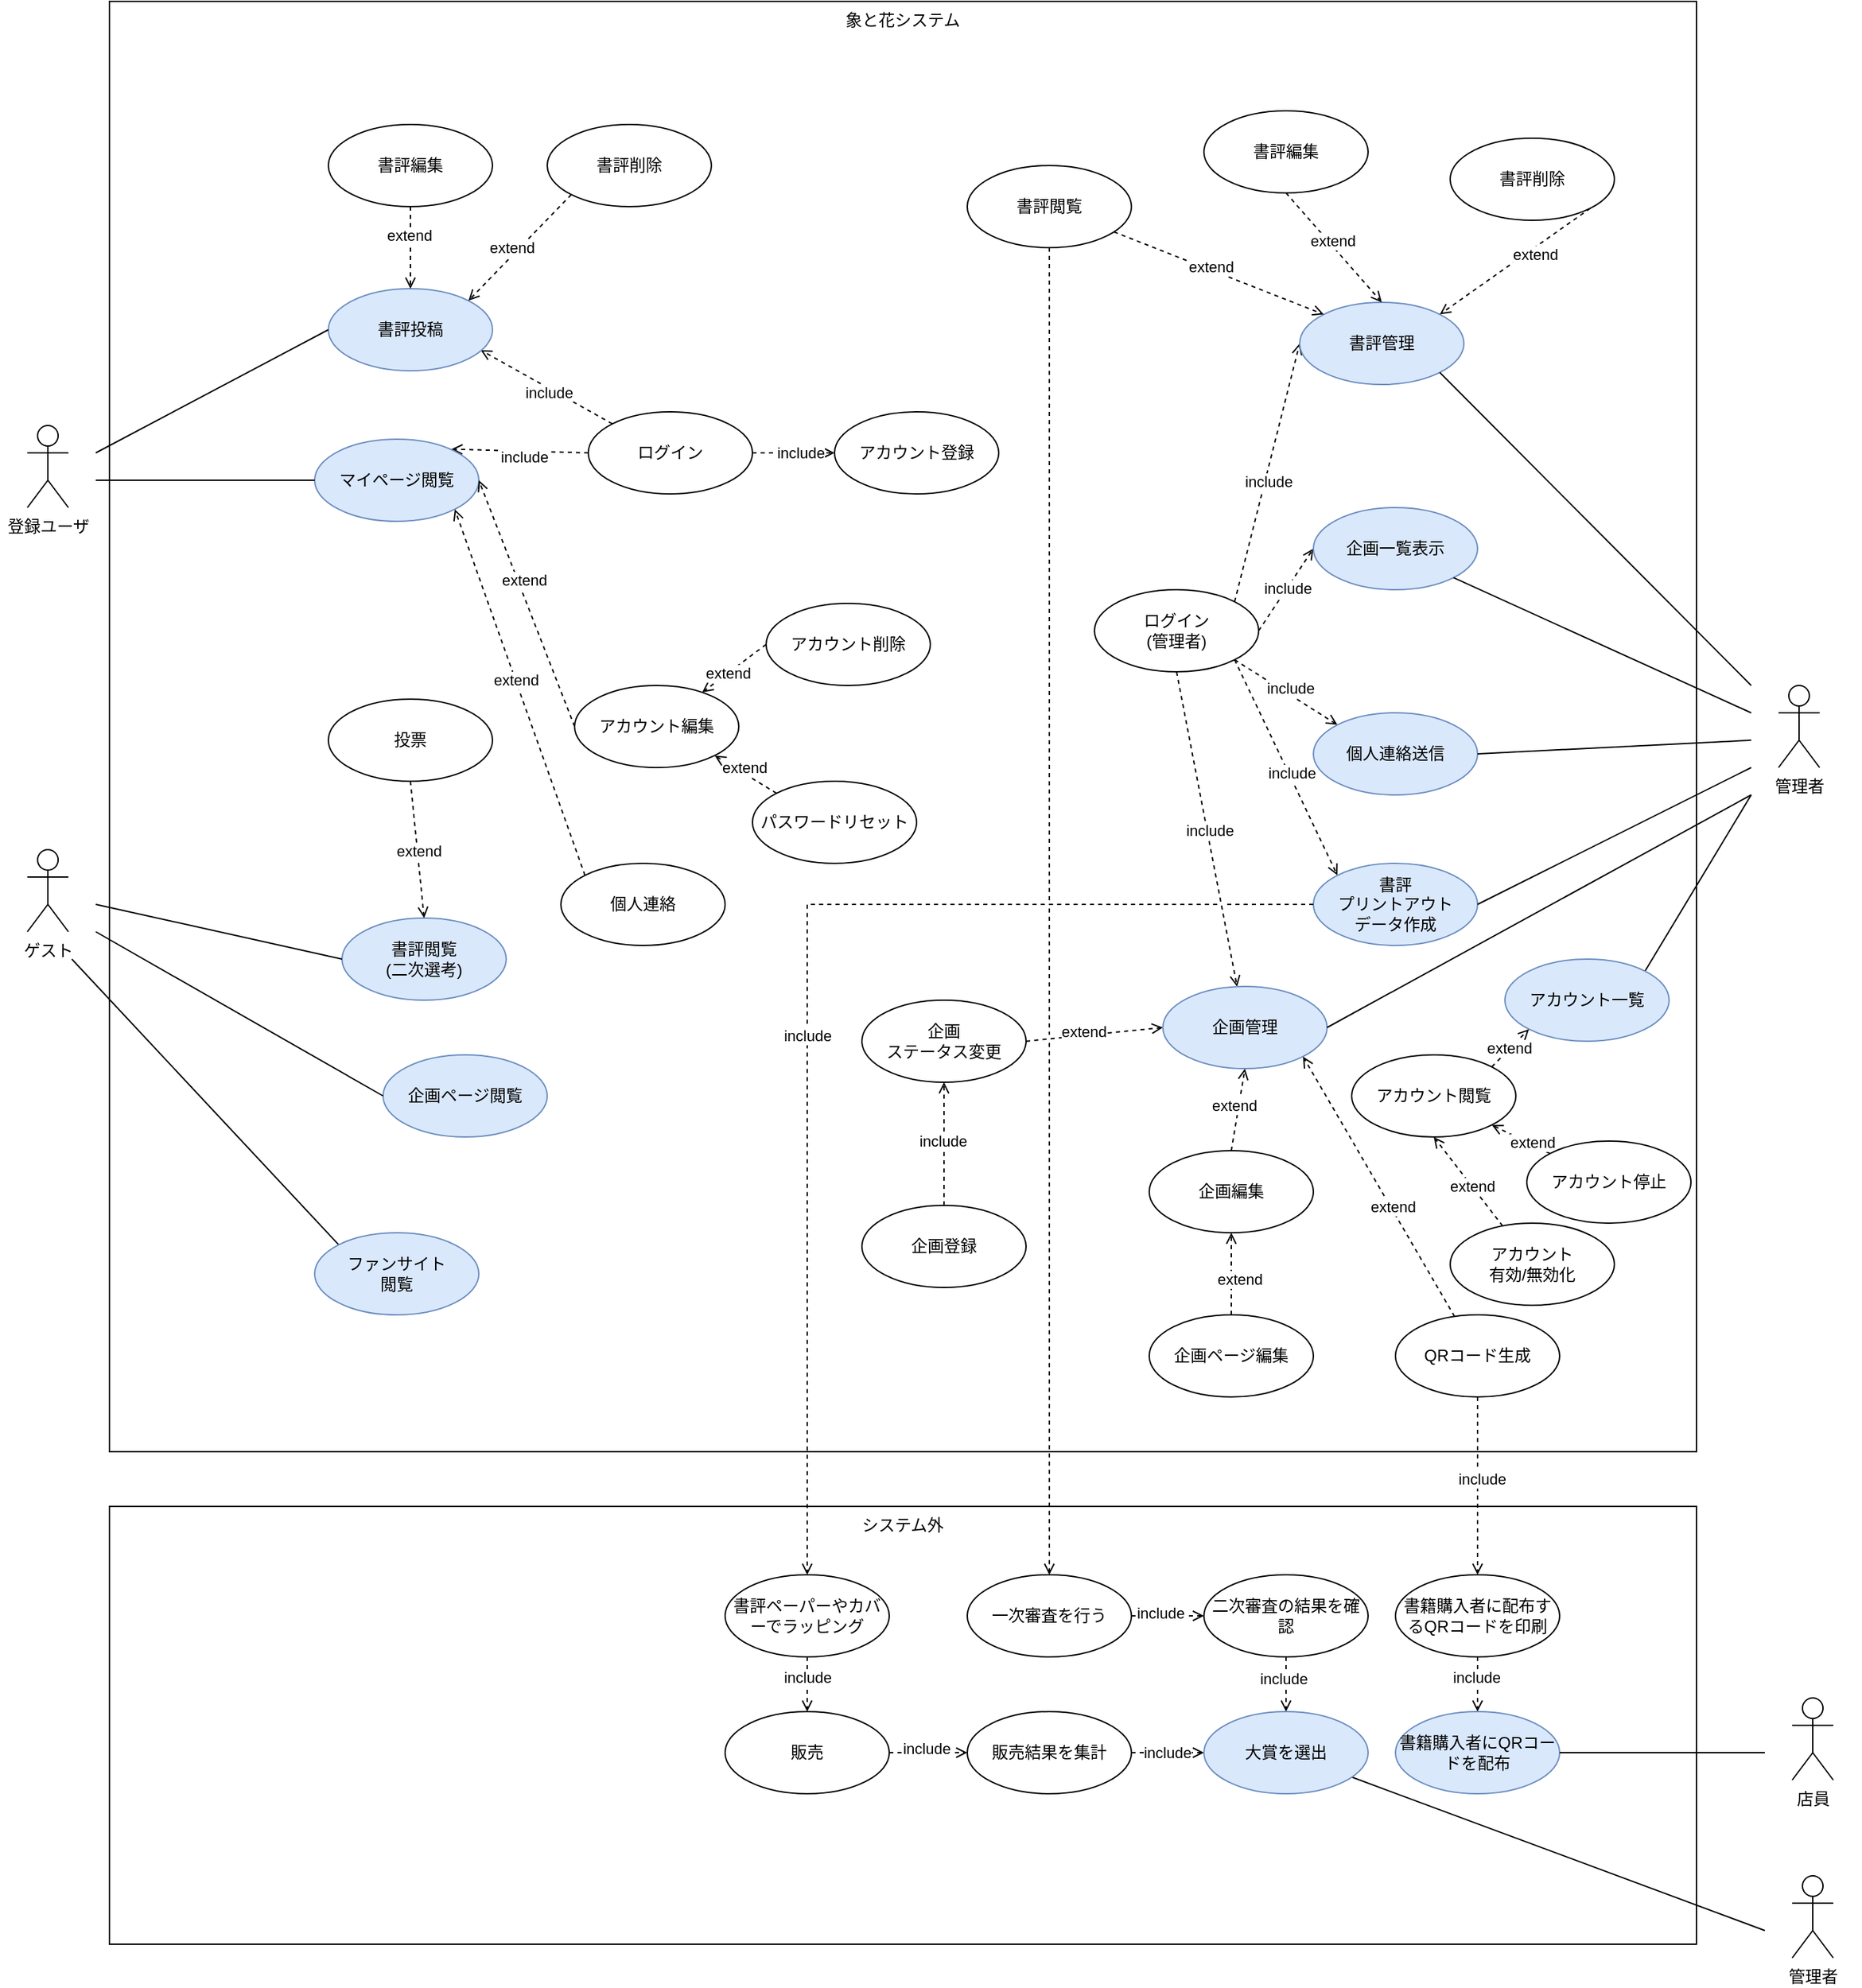 <mxfile version="28.1.2">
  <diagram name="ページ1" id="3JTxf9FUuHHZ6ivgO5A7">
    <mxGraphModel dx="3144" dy="2064" grid="1" gridSize="10" guides="1" tooltips="1" connect="1" arrows="1" fold="1" page="1" pageScale="1" pageWidth="827" pageHeight="1169" math="0" shadow="0">
      <root>
        <mxCell id="0" />
        <mxCell id="1" parent="0" />
        <mxCell id="Nayus2joWej8mcdCaSXr-1" value="" style="rounded=0;whiteSpace=wrap;html=1;fillColor=none;strokeColor=none;" vertex="1" parent="1">
          <mxGeometry x="120" y="370" width="70" height="80" as="geometry" />
        </mxCell>
        <mxCell id="Nayus2joWej8mcdCaSXr-2" value="" style="rounded=0;whiteSpace=wrap;html=1;fillColor=none;strokeColor=none;" vertex="1" parent="1">
          <mxGeometry x="120" y="680" width="70" height="80" as="geometry" />
        </mxCell>
        <mxCell id="Nayus2joWej8mcdCaSXr-3" value="象と花システム" style="rounded=0;whiteSpace=wrap;html=1;verticalAlign=top;movable=0;resizable=0;rotatable=0;deletable=0;editable=0;locked=1;connectable=0;" vertex="1" parent="1">
          <mxGeometry x="200" y="60" width="1160" height="1060" as="geometry" />
        </mxCell>
        <mxCell id="Nayus2joWej8mcdCaSXr-4" value="登録ユーザ" style="shape=umlActor;verticalLabelPosition=bottom;verticalAlign=top;html=1;" vertex="1" parent="1">
          <mxGeometry x="140" y="370" width="30" height="60" as="geometry" />
        </mxCell>
        <mxCell id="Nayus2joWej8mcdCaSXr-5" value="管理者" style="shape=umlActor;verticalLabelPosition=bottom;verticalAlign=top;html=1;" vertex="1" parent="1">
          <mxGeometry x="1420" y="560" width="30" height="60" as="geometry" />
        </mxCell>
        <mxCell id="Nayus2joWej8mcdCaSXr-6" value="書評閲覧&lt;div&gt;(二次選考)&lt;/div&gt;" style="ellipse;whiteSpace=wrap;html=1;fillColor=#dae8fc;strokeColor=#6c8ebf;" vertex="1" parent="1">
          <mxGeometry x="370" y="730" width="120" height="60" as="geometry" />
        </mxCell>
        <mxCell id="Nayus2joWej8mcdCaSXr-7" style="rounded=0;orthogonalLoop=1;jettySize=auto;html=1;exitX=0.5;exitY=1;exitDx=0;exitDy=0;entryX=0.5;entryY=0;entryDx=0;entryDy=0;dashed=1;endArrow=open;endFill=0;" edge="1" parent="1" source="Nayus2joWej8mcdCaSXr-9" target="Nayus2joWej8mcdCaSXr-6">
          <mxGeometry relative="1" as="geometry" />
        </mxCell>
        <mxCell id="Nayus2joWej8mcdCaSXr-8" value="extend" style="edgeLabel;html=1;align=center;verticalAlign=middle;resizable=0;points=[];" connectable="0" vertex="1" parent="Nayus2joWej8mcdCaSXr-7">
          <mxGeometry x="0.015" y="1" relative="1" as="geometry">
            <mxPoint as="offset" />
          </mxGeometry>
        </mxCell>
        <mxCell id="Nayus2joWej8mcdCaSXr-9" value="投票" style="ellipse;whiteSpace=wrap;html=1;" vertex="1" parent="1">
          <mxGeometry x="360" y="570" width="120" height="60" as="geometry" />
        </mxCell>
        <mxCell id="Nayus2joWej8mcdCaSXr-10" style="rounded=0;orthogonalLoop=1;jettySize=auto;html=1;exitX=1;exitY=0.5;exitDx=0;exitDy=0;entryX=0;entryY=0.5;entryDx=0;entryDy=0;dashed=1;endArrow=open;endFill=0;" edge="1" parent="1" source="Nayus2joWej8mcdCaSXr-12" target="Nayus2joWej8mcdCaSXr-13">
          <mxGeometry relative="1" as="geometry" />
        </mxCell>
        <mxCell id="Nayus2joWej8mcdCaSXr-11" value="include" style="edgeLabel;html=1;align=center;verticalAlign=middle;resizable=0;points=[];" vertex="1" connectable="0" parent="Nayus2joWej8mcdCaSXr-10">
          <mxGeometry x="0.153" relative="1" as="geometry">
            <mxPoint as="offset" />
          </mxGeometry>
        </mxCell>
        <mxCell id="Nayus2joWej8mcdCaSXr-12" value="ログイン" style="ellipse;whiteSpace=wrap;html=1;" vertex="1" parent="1">
          <mxGeometry x="550" y="360" width="120" height="60" as="geometry" />
        </mxCell>
        <mxCell id="Nayus2joWej8mcdCaSXr-13" value="アカウント登録" style="ellipse;whiteSpace=wrap;html=1;" vertex="1" parent="1">
          <mxGeometry x="730" y="360" width="120" height="60" as="geometry" />
        </mxCell>
        <mxCell id="Nayus2joWej8mcdCaSXr-14" style="rounded=0;orthogonalLoop=1;jettySize=auto;html=1;exitX=0;exitY=0;exitDx=0;exitDy=0;entryX=1;entryY=1;entryDx=0;entryDy=0;dashed=1;endArrow=open;endFill=0;" edge="1" parent="1" source="Nayus2joWej8mcdCaSXr-16" target="Nayus2joWej8mcdCaSXr-57">
          <mxGeometry relative="1" as="geometry" />
        </mxCell>
        <mxCell id="Nayus2joWej8mcdCaSXr-15" value="extend" style="edgeLabel;html=1;align=center;verticalAlign=middle;resizable=0;points=[];" vertex="1" connectable="0" parent="Nayus2joWej8mcdCaSXr-14">
          <mxGeometry x="0.176" y="-3" relative="1" as="geometry">
            <mxPoint x="1" as="offset" />
          </mxGeometry>
        </mxCell>
        <mxCell id="Nayus2joWej8mcdCaSXr-16" value="パスワードリセット" style="ellipse;whiteSpace=wrap;html=1;" vertex="1" parent="1">
          <mxGeometry x="670" y="630" width="120" height="60" as="geometry" />
        </mxCell>
        <mxCell id="Nayus2joWej8mcdCaSXr-17" style="rounded=0;orthogonalLoop=1;jettySize=auto;html=1;exitX=0;exitY=0;exitDx=0;exitDy=0;entryX=0.928;entryY=0.748;entryDx=0;entryDy=0;dashed=1;endArrow=open;endFill=0;entryPerimeter=0;" edge="1" parent="1" source="Nayus2joWej8mcdCaSXr-12" target="Nayus2joWej8mcdCaSXr-19">
          <mxGeometry relative="1" as="geometry" />
        </mxCell>
        <mxCell id="Nayus2joWej8mcdCaSXr-18" value="include" style="edgeLabel;html=1;align=center;verticalAlign=middle;resizable=0;points=[];" vertex="1" connectable="0" parent="Nayus2joWej8mcdCaSXr-17">
          <mxGeometry x="-0.043" y="3" relative="1" as="geometry">
            <mxPoint x="1" as="offset" />
          </mxGeometry>
        </mxCell>
        <mxCell id="Nayus2joWej8mcdCaSXr-19" value="書評投稿" style="ellipse;whiteSpace=wrap;html=1;fillColor=#dae8fc;strokeColor=#6c8ebf;" vertex="1" parent="1">
          <mxGeometry x="360" y="270" width="120" height="60" as="geometry" />
        </mxCell>
        <mxCell id="Nayus2joWej8mcdCaSXr-20" style="edgeStyle=orthogonalEdgeStyle;rounded=0;orthogonalLoop=1;jettySize=auto;html=1;exitX=0.5;exitY=1;exitDx=0;exitDy=0;entryX=0.5;entryY=0;entryDx=0;entryDy=0;dashed=1;endArrow=open;endFill=0;" edge="1" parent="1" source="Nayus2joWej8mcdCaSXr-22" target="Nayus2joWej8mcdCaSXr-19">
          <mxGeometry relative="1" as="geometry" />
        </mxCell>
        <mxCell id="Nayus2joWej8mcdCaSXr-21" value="extend" style="edgeLabel;html=1;align=center;verticalAlign=middle;resizable=0;points=[];" vertex="1" connectable="0" parent="Nayus2joWej8mcdCaSXr-20">
          <mxGeometry x="-0.322" y="-1" relative="1" as="geometry">
            <mxPoint as="offset" />
          </mxGeometry>
        </mxCell>
        <mxCell id="Nayus2joWej8mcdCaSXr-22" value="書評編集" style="ellipse;whiteSpace=wrap;html=1;" vertex="1" parent="1">
          <mxGeometry x="360" y="150" width="120" height="60" as="geometry" />
        </mxCell>
        <mxCell id="Nayus2joWej8mcdCaSXr-23" style="rounded=0;orthogonalLoop=1;jettySize=auto;html=1;exitX=1;exitY=0.5;exitDx=0;exitDy=0;entryX=0;entryY=0.5;entryDx=0;entryDy=0;dashed=1;endArrow=open;endFill=0;" edge="1" parent="1" source="Nayus2joWej8mcdCaSXr-33" target="Nayus2joWej8mcdCaSXr-54">
          <mxGeometry relative="1" as="geometry" />
        </mxCell>
        <mxCell id="Nayus2joWej8mcdCaSXr-24" value="include" style="edgeLabel;html=1;align=center;verticalAlign=middle;resizable=0;points=[];" connectable="0" vertex="1" parent="Nayus2joWej8mcdCaSXr-23">
          <mxGeometry x="0.035" relative="1" as="geometry">
            <mxPoint as="offset" />
          </mxGeometry>
        </mxCell>
        <mxCell id="Nayus2joWej8mcdCaSXr-25" style="rounded=0;orthogonalLoop=1;jettySize=auto;html=1;exitX=1;exitY=0;exitDx=0;exitDy=0;entryX=0;entryY=0.5;entryDx=0;entryDy=0;dashed=1;endArrow=open;endFill=0;" edge="1" parent="1" source="Nayus2joWej8mcdCaSXr-33" target="Nayus2joWej8mcdCaSXr-45">
          <mxGeometry relative="1" as="geometry" />
        </mxCell>
        <mxCell id="Nayus2joWej8mcdCaSXr-26" value="include" style="edgeLabel;html=1;align=center;verticalAlign=middle;resizable=0;points=[];" connectable="0" vertex="1" parent="Nayus2joWej8mcdCaSXr-25">
          <mxGeometry x="-0.054" y="-2" relative="1" as="geometry">
            <mxPoint y="1" as="offset" />
          </mxGeometry>
        </mxCell>
        <mxCell id="Nayus2joWej8mcdCaSXr-27" style="rounded=0;orthogonalLoop=1;jettySize=auto;html=1;exitX=1;exitY=1;exitDx=0;exitDy=0;entryX=0;entryY=0;entryDx=0;entryDy=0;dashed=1;endArrow=open;endFill=0;" edge="1" parent="1" source="Nayus2joWej8mcdCaSXr-33" target="Nayus2joWej8mcdCaSXr-46">
          <mxGeometry relative="1" as="geometry" />
        </mxCell>
        <mxCell id="Nayus2joWej8mcdCaSXr-28" value="include" style="edgeLabel;html=1;align=center;verticalAlign=middle;resizable=0;points=[];" connectable="0" vertex="1" parent="Nayus2joWej8mcdCaSXr-27">
          <mxGeometry x="0.02" y="3" relative="1" as="geometry">
            <mxPoint y="-1" as="offset" />
          </mxGeometry>
        </mxCell>
        <mxCell id="Nayus2joWej8mcdCaSXr-29" style="rounded=0;orthogonalLoop=1;jettySize=auto;html=1;exitX=0.5;exitY=1;exitDx=0;exitDy=0;dashed=1;endArrow=open;endFill=0;" edge="1" parent="1" source="Nayus2joWej8mcdCaSXr-33" target="Nayus2joWej8mcdCaSXr-67">
          <mxGeometry relative="1" as="geometry" />
        </mxCell>
        <mxCell id="Nayus2joWej8mcdCaSXr-30" value="include" style="edgeLabel;html=1;align=center;verticalAlign=middle;resizable=0;points=[];" connectable="0" vertex="1" parent="Nayus2joWej8mcdCaSXr-29">
          <mxGeometry x="0.009" y="1" relative="1" as="geometry">
            <mxPoint as="offset" />
          </mxGeometry>
        </mxCell>
        <mxCell id="Nayus2joWej8mcdCaSXr-31" style="rounded=0;orthogonalLoop=1;jettySize=auto;html=1;exitX=1;exitY=1;exitDx=0;exitDy=0;entryX=0;entryY=0;entryDx=0;entryDy=0;dashed=1;endArrow=open;endFill=0;" edge="1" parent="1" source="Nayus2joWej8mcdCaSXr-33" target="Nayus2joWej8mcdCaSXr-53">
          <mxGeometry relative="1" as="geometry" />
        </mxCell>
        <mxCell id="Nayus2joWej8mcdCaSXr-32" value="include" style="edgeLabel;html=1;align=center;verticalAlign=middle;resizable=0;points=[];" connectable="0" vertex="1" parent="Nayus2joWej8mcdCaSXr-31">
          <mxGeometry x="0.053" y="1" relative="1" as="geometry">
            <mxPoint x="1" as="offset" />
          </mxGeometry>
        </mxCell>
        <mxCell id="Nayus2joWej8mcdCaSXr-33" value="ログイン&lt;br&gt;&lt;div&gt;(管理者)&lt;/div&gt;" style="ellipse;whiteSpace=wrap;html=1;" vertex="1" parent="1">
          <mxGeometry x="920" y="490" width="120" height="60" as="geometry" />
        </mxCell>
        <mxCell id="Nayus2joWej8mcdCaSXr-34" style="rounded=0;orthogonalLoop=1;jettySize=auto;html=1;exitX=0;exitY=1;exitDx=0;exitDy=0;entryX=1;entryY=0;entryDx=0;entryDy=0;endArrow=open;endFill=0;dashed=1;" edge="1" parent="1" source="Nayus2joWej8mcdCaSXr-36" target="Nayus2joWej8mcdCaSXr-19">
          <mxGeometry relative="1" as="geometry" />
        </mxCell>
        <mxCell id="Nayus2joWej8mcdCaSXr-35" value="extend" style="edgeLabel;html=1;align=center;verticalAlign=middle;resizable=0;points=[];" vertex="1" connectable="0" parent="Nayus2joWej8mcdCaSXr-34">
          <mxGeometry x="0.065" y="-5" relative="1" as="geometry">
            <mxPoint y="1" as="offset" />
          </mxGeometry>
        </mxCell>
        <mxCell id="Nayus2joWej8mcdCaSXr-36" value="書評削除" style="ellipse;whiteSpace=wrap;html=1;" vertex="1" parent="1">
          <mxGeometry x="520" y="150" width="120" height="60" as="geometry" />
        </mxCell>
        <mxCell id="Nayus2joWej8mcdCaSXr-37" style="rounded=0;orthogonalLoop=1;jettySize=auto;html=1;exitX=1;exitY=0.5;exitDx=0;exitDy=0;entryX=0;entryY=0.5;entryDx=0;entryDy=0;dashed=1;endArrow=open;endFill=0;" edge="1" parent="1" source="Nayus2joWej8mcdCaSXr-39" target="Nayus2joWej8mcdCaSXr-67">
          <mxGeometry relative="1" as="geometry" />
        </mxCell>
        <mxCell id="Nayus2joWej8mcdCaSXr-38" value="extend" style="edgeLabel;html=1;align=center;verticalAlign=middle;resizable=0;points=[];" connectable="0" vertex="1" parent="Nayus2joWej8mcdCaSXr-37">
          <mxGeometry x="-0.179" y="3" relative="1" as="geometry">
            <mxPoint x="1" as="offset" />
          </mxGeometry>
        </mxCell>
        <mxCell id="Nayus2joWej8mcdCaSXr-39" value="企画&lt;div&gt;ステータス変更&lt;/div&gt;" style="ellipse;whiteSpace=wrap;html=1;" vertex="1" parent="1">
          <mxGeometry x="750" y="790" width="120" height="60" as="geometry" />
        </mxCell>
        <mxCell id="Nayus2joWej8mcdCaSXr-40" value="ゲスト" style="shape=umlActor;verticalLabelPosition=bottom;verticalAlign=top;html=1;" vertex="1" parent="1">
          <mxGeometry x="140" y="680" width="30" height="60" as="geometry" />
        </mxCell>
        <mxCell id="Nayus2joWej8mcdCaSXr-41" style="rounded=0;orthogonalLoop=1;jettySize=auto;html=1;dashed=1;endArrow=open;endFill=0;exitX=0;exitY=0.5;exitDx=0;exitDy=0;entryX=0.833;entryY=0.121;entryDx=0;entryDy=0;entryPerimeter=0;" edge="1" parent="1" source="Nayus2joWej8mcdCaSXr-12" target="Nayus2joWej8mcdCaSXr-43">
          <mxGeometry relative="1" as="geometry">
            <mxPoint x="450" y="390" as="targetPoint" />
            <Array as="points" />
          </mxGeometry>
        </mxCell>
        <mxCell id="Nayus2joWej8mcdCaSXr-42" value="include" style="edgeLabel;html=1;align=center;verticalAlign=middle;resizable=0;points=[];" vertex="1" connectable="0" parent="Nayus2joWej8mcdCaSXr-41">
          <mxGeometry x="-0.06" y="4" relative="1" as="geometry">
            <mxPoint as="offset" />
          </mxGeometry>
        </mxCell>
        <mxCell id="Nayus2joWej8mcdCaSXr-43" value="マイページ閲覧" style="ellipse;whiteSpace=wrap;html=1;fillColor=#dae8fc;strokeColor=#6c8ebf;" vertex="1" parent="1">
          <mxGeometry x="350" y="380" width="120" height="60" as="geometry" />
        </mxCell>
        <mxCell id="Nayus2joWej8mcdCaSXr-44" value="企画ページ閲覧" style="ellipse;whiteSpace=wrap;html=1;fillColor=#dae8fc;strokeColor=#6c8ebf;" vertex="1" parent="1">
          <mxGeometry x="400" y="830" width="120" height="60" as="geometry" />
        </mxCell>
        <mxCell id="Nayus2joWej8mcdCaSXr-45" value="書評管理" style="ellipse;whiteSpace=wrap;html=1;fillColor=#dae8fc;strokeColor=#6c8ebf;" vertex="1" parent="1">
          <mxGeometry x="1070" y="280" width="120" height="60" as="geometry" />
        </mxCell>
        <mxCell id="Nayus2joWej8mcdCaSXr-46" value="個人連絡送信" style="ellipse;whiteSpace=wrap;html=1;fillColor=#dae8fc;strokeColor=#6c8ebf;" vertex="1" parent="1">
          <mxGeometry x="1080" y="580" width="120" height="60" as="geometry" />
        </mxCell>
        <mxCell id="Nayus2joWej8mcdCaSXr-47" style="rounded=0;orthogonalLoop=1;jettySize=auto;html=1;exitX=0;exitY=0;exitDx=0;exitDy=0;entryX=1;entryY=1;entryDx=0;entryDy=0;dashed=1;endArrow=open;endFill=0;" edge="1" parent="1" source="Nayus2joWej8mcdCaSXr-49" target="Nayus2joWej8mcdCaSXr-43">
          <mxGeometry relative="1" as="geometry" />
        </mxCell>
        <mxCell id="Nayus2joWej8mcdCaSXr-48" value="extend" style="edgeLabel;html=1;align=center;verticalAlign=middle;resizable=0;points=[];" connectable="0" vertex="1" parent="Nayus2joWej8mcdCaSXr-47">
          <mxGeometry x="0.065" y="-1" relative="1" as="geometry">
            <mxPoint x="-1" as="offset" />
          </mxGeometry>
        </mxCell>
        <mxCell id="Nayus2joWej8mcdCaSXr-49" value="個人連絡" style="ellipse;whiteSpace=wrap;html=1;" vertex="1" parent="1">
          <mxGeometry x="530" y="690" width="120" height="60" as="geometry" />
        </mxCell>
        <mxCell id="Nayus2joWej8mcdCaSXr-50" style="rounded=0;orthogonalLoop=1;jettySize=auto;html=1;exitX=0.5;exitY=0;exitDx=0;exitDy=0;entryX=0.5;entryY=1;entryDx=0;entryDy=0;dashed=1;endArrow=open;endFill=0;" edge="1" parent="1" source="Nayus2joWej8mcdCaSXr-52" target="Nayus2joWej8mcdCaSXr-67">
          <mxGeometry relative="1" as="geometry" />
        </mxCell>
        <mxCell id="Nayus2joWej8mcdCaSXr-51" value="extend" style="edgeLabel;html=1;align=center;verticalAlign=middle;resizable=0;points=[];" connectable="0" vertex="1" parent="Nayus2joWej8mcdCaSXr-50">
          <mxGeometry x="0.114" y="4" relative="1" as="geometry">
            <mxPoint y="1" as="offset" />
          </mxGeometry>
        </mxCell>
        <mxCell id="Nayus2joWej8mcdCaSXr-52" value="企画編集" style="ellipse;whiteSpace=wrap;html=1;" vertex="1" parent="1">
          <mxGeometry x="960" y="900" width="120" height="60" as="geometry" />
        </mxCell>
        <mxCell id="Nayus2joWej8mcdCaSXr-53" value="書評&lt;div&gt;プリントアウト&lt;/div&gt;&lt;div&gt;データ作成&lt;/div&gt;" style="ellipse;whiteSpace=wrap;html=1;fillColor=#dae8fc;strokeColor=#6c8ebf;" vertex="1" parent="1">
          <mxGeometry x="1080" y="690" width="120" height="60" as="geometry" />
        </mxCell>
        <mxCell id="Nayus2joWej8mcdCaSXr-54" value="企画一覧表示" style="ellipse;whiteSpace=wrap;html=1;fillColor=#dae8fc;strokeColor=#6c8ebf;" vertex="1" parent="1">
          <mxGeometry x="1080" y="430" width="120" height="60" as="geometry" />
        </mxCell>
        <mxCell id="Nayus2joWej8mcdCaSXr-55" style="rounded=0;orthogonalLoop=1;jettySize=auto;html=1;exitX=0;exitY=0.5;exitDx=0;exitDy=0;entryX=1;entryY=0.5;entryDx=0;entryDy=0;strokeColor=default;dashed=1;endArrow=open;endFill=0;" edge="1" parent="1" source="Nayus2joWej8mcdCaSXr-57" target="Nayus2joWej8mcdCaSXr-43">
          <mxGeometry relative="1" as="geometry" />
        </mxCell>
        <mxCell id="Nayus2joWej8mcdCaSXr-56" value="extend" style="edgeLabel;html=1;align=center;verticalAlign=middle;resizable=0;points=[];" vertex="1" connectable="0" parent="Nayus2joWej8mcdCaSXr-55">
          <mxGeometry x="0.176" y="-5" relative="1" as="geometry">
            <mxPoint x="-1" as="offset" />
          </mxGeometry>
        </mxCell>
        <mxCell id="Nayus2joWej8mcdCaSXr-57" value="アカウント編集" style="ellipse;whiteSpace=wrap;html=1;" vertex="1" parent="1">
          <mxGeometry x="540" y="560" width="120" height="60" as="geometry" />
        </mxCell>
        <mxCell id="Nayus2joWej8mcdCaSXr-58" style="rounded=0;orthogonalLoop=1;jettySize=auto;html=1;exitX=0;exitY=0.5;exitDx=0;exitDy=0;dashed=1;endArrow=open;endFill=0;" edge="1" parent="1" source="Nayus2joWej8mcdCaSXr-60" target="Nayus2joWej8mcdCaSXr-57">
          <mxGeometry relative="1" as="geometry" />
        </mxCell>
        <mxCell id="Nayus2joWej8mcdCaSXr-59" value="extend" style="edgeLabel;html=1;align=center;verticalAlign=middle;resizable=0;points=[];" vertex="1" connectable="0" parent="Nayus2joWej8mcdCaSXr-58">
          <mxGeometry x="0.235" y="-1" relative="1" as="geometry">
            <mxPoint x="1" as="offset" />
          </mxGeometry>
        </mxCell>
        <mxCell id="Nayus2joWej8mcdCaSXr-60" value="アカウント削除" style="ellipse;whiteSpace=wrap;html=1;" vertex="1" parent="1">
          <mxGeometry x="680" y="500" width="120" height="60" as="geometry" />
        </mxCell>
        <mxCell id="Nayus2joWej8mcdCaSXr-61" style="rounded=0;orthogonalLoop=1;jettySize=auto;html=1;exitX=1;exitY=1;exitDx=0;exitDy=0;entryX=1;entryY=0;entryDx=0;entryDy=0;dashed=1;endArrow=open;endFill=0;" edge="1" parent="1" source="Nayus2joWej8mcdCaSXr-63" target="Nayus2joWej8mcdCaSXr-45">
          <mxGeometry relative="1" as="geometry" />
        </mxCell>
        <mxCell id="Nayus2joWej8mcdCaSXr-62" value="extend" style="edgeLabel;html=1;align=center;verticalAlign=middle;resizable=0;points=[];" connectable="0" vertex="1" parent="Nayus2joWej8mcdCaSXr-61">
          <mxGeometry x="-0.213" y="4" relative="1" as="geometry">
            <mxPoint as="offset" />
          </mxGeometry>
        </mxCell>
        <mxCell id="Nayus2joWej8mcdCaSXr-63" value="書評削除" style="ellipse;whiteSpace=wrap;html=1;" vertex="1" parent="1">
          <mxGeometry x="1180" y="160" width="120" height="60" as="geometry" />
        </mxCell>
        <mxCell id="Nayus2joWej8mcdCaSXr-64" style="rounded=0;orthogonalLoop=1;jettySize=auto;html=1;exitX=0.5;exitY=1;exitDx=0;exitDy=0;entryX=0.5;entryY=0;entryDx=0;entryDy=0;dashed=1;endArrow=open;endFill=0;" edge="1" parent="1" source="Nayus2joWej8mcdCaSXr-66" target="Nayus2joWej8mcdCaSXr-45">
          <mxGeometry relative="1" as="geometry" />
        </mxCell>
        <mxCell id="Nayus2joWej8mcdCaSXr-65" value="extend" style="edgeLabel;html=1;align=center;verticalAlign=middle;resizable=0;points=[];" connectable="0" vertex="1" parent="Nayus2joWej8mcdCaSXr-64">
          <mxGeometry x="-0.091" y="2" relative="1" as="geometry">
            <mxPoint as="offset" />
          </mxGeometry>
        </mxCell>
        <mxCell id="Nayus2joWej8mcdCaSXr-66" value="書評編集" style="ellipse;whiteSpace=wrap;html=1;" vertex="1" parent="1">
          <mxGeometry x="1000" y="140" width="120" height="60" as="geometry" />
        </mxCell>
        <mxCell id="Nayus2joWej8mcdCaSXr-67" value="企画管理" style="ellipse;whiteSpace=wrap;html=1;fillColor=#dae8fc;strokeColor=#6c8ebf;" vertex="1" parent="1">
          <mxGeometry x="970" y="780" width="120" height="60" as="geometry" />
        </mxCell>
        <mxCell id="Nayus2joWej8mcdCaSXr-68" style="rounded=0;orthogonalLoop=1;jettySize=auto;html=1;entryX=0.75;entryY=1;entryDx=0;entryDy=0;endArrow=none;endFill=0;exitX=0;exitY=0;exitDx=0;exitDy=0;" edge="1" parent="1" source="Nayus2joWej8mcdCaSXr-69" target="Nayus2joWej8mcdCaSXr-2">
          <mxGeometry relative="1" as="geometry" />
        </mxCell>
        <mxCell id="Nayus2joWej8mcdCaSXr-69" value="ファンサイト&lt;div&gt;閲覧&lt;/div&gt;" style="ellipse;whiteSpace=wrap;html=1;fillColor=#dae8fc;strokeColor=#6c8ebf;" vertex="1" parent="1">
          <mxGeometry x="350" y="960" width="120" height="60" as="geometry" />
        </mxCell>
        <mxCell id="Nayus2joWej8mcdCaSXr-70" style="rounded=0;orthogonalLoop=1;jettySize=auto;html=1;exitX=1;exitY=0.25;exitDx=0;exitDy=0;entryX=0;entryY=0.5;entryDx=0;entryDy=0;endArrow=none;endFill=0;" edge="1" parent="1" source="Nayus2joWej8mcdCaSXr-1" target="Nayus2joWej8mcdCaSXr-19">
          <mxGeometry relative="1" as="geometry" />
        </mxCell>
        <mxCell id="Nayus2joWej8mcdCaSXr-71" style="rounded=0;orthogonalLoop=1;jettySize=auto;html=1;exitX=1;exitY=0.5;exitDx=0;exitDy=0;entryX=0;entryY=0.5;entryDx=0;entryDy=0;endArrow=none;endFill=0;" edge="1" parent="1" source="Nayus2joWej8mcdCaSXr-1" target="Nayus2joWej8mcdCaSXr-43">
          <mxGeometry relative="1" as="geometry" />
        </mxCell>
        <mxCell id="Nayus2joWej8mcdCaSXr-72" style="rounded=0;orthogonalLoop=1;jettySize=auto;html=1;exitX=1;exitY=0.5;exitDx=0;exitDy=0;entryX=0;entryY=0.5;entryDx=0;entryDy=0;endArrow=none;endFill=0;" edge="1" parent="1" source="Nayus2joWej8mcdCaSXr-2" target="Nayus2joWej8mcdCaSXr-6">
          <mxGeometry relative="1" as="geometry" />
        </mxCell>
        <mxCell id="Nayus2joWej8mcdCaSXr-73" style="rounded=0;orthogonalLoop=1;jettySize=auto;html=1;exitX=1;exitY=0.75;exitDx=0;exitDy=0;entryX=0;entryY=0.5;entryDx=0;entryDy=0;endArrow=none;endFill=0;" edge="1" parent="1" source="Nayus2joWej8mcdCaSXr-2" target="Nayus2joWej8mcdCaSXr-44">
          <mxGeometry relative="1" as="geometry" />
        </mxCell>
        <mxCell id="Nayus2joWej8mcdCaSXr-74" style="rounded=0;orthogonalLoop=1;jettySize=auto;html=1;exitX=0;exitY=0;exitDx=0;exitDy=0;entryX=1;entryY=1;entryDx=0;entryDy=0;endArrow=none;endFill=0;" edge="1" parent="1" source="Nayus2joWej8mcdCaSXr-80" target="Nayus2joWej8mcdCaSXr-45">
          <mxGeometry relative="1" as="geometry" />
        </mxCell>
        <mxCell id="Nayus2joWej8mcdCaSXr-75" style="rounded=0;orthogonalLoop=1;jettySize=auto;html=1;exitX=0;exitY=0.25;exitDx=0;exitDy=0;entryX=1;entryY=1;entryDx=0;entryDy=0;endArrow=none;endFill=0;" edge="1" parent="1" source="Nayus2joWej8mcdCaSXr-80" target="Nayus2joWej8mcdCaSXr-54">
          <mxGeometry relative="1" as="geometry" />
        </mxCell>
        <mxCell id="Nayus2joWej8mcdCaSXr-76" style="rounded=0;orthogonalLoop=1;jettySize=auto;html=1;exitX=0;exitY=0.5;exitDx=0;exitDy=0;entryX=1;entryY=0.5;entryDx=0;entryDy=0;endArrow=none;endFill=0;" edge="1" parent="1" source="Nayus2joWej8mcdCaSXr-80" target="Nayus2joWej8mcdCaSXr-46">
          <mxGeometry relative="1" as="geometry" />
        </mxCell>
        <mxCell id="Nayus2joWej8mcdCaSXr-77" style="rounded=0;orthogonalLoop=1;jettySize=auto;html=1;exitX=0;exitY=0.75;exitDx=0;exitDy=0;entryX=1;entryY=0.5;entryDx=0;entryDy=0;endArrow=none;endFill=0;" edge="1" parent="1" source="Nayus2joWej8mcdCaSXr-80" target="Nayus2joWej8mcdCaSXr-53">
          <mxGeometry relative="1" as="geometry" />
        </mxCell>
        <mxCell id="Nayus2joWej8mcdCaSXr-78" style="rounded=0;orthogonalLoop=1;jettySize=auto;html=1;exitX=0;exitY=1;exitDx=0;exitDy=0;entryX=1;entryY=0.5;entryDx=0;entryDy=0;endArrow=none;endFill=0;" edge="1" parent="1" source="Nayus2joWej8mcdCaSXr-80" target="Nayus2joWej8mcdCaSXr-67">
          <mxGeometry relative="1" as="geometry" />
        </mxCell>
        <mxCell id="Nayus2joWej8mcdCaSXr-79" style="rounded=0;orthogonalLoop=1;jettySize=auto;html=1;exitX=0;exitY=1;exitDx=0;exitDy=0;entryX=1;entryY=0;entryDx=0;entryDy=0;endArrow=none;endFill=0;" edge="1" parent="1" source="Nayus2joWej8mcdCaSXr-80" target="Nayus2joWej8mcdCaSXr-118">
          <mxGeometry relative="1" as="geometry" />
        </mxCell>
        <mxCell id="Nayus2joWej8mcdCaSXr-80" value="" style="rounded=0;whiteSpace=wrap;html=1;fillColor=none;strokeColor=none;" vertex="1" parent="1">
          <mxGeometry x="1400" y="560" width="70" height="80" as="geometry" />
        </mxCell>
        <mxCell id="Nayus2joWej8mcdCaSXr-81" value="システム外" style="rounded=0;whiteSpace=wrap;html=1;verticalAlign=top;movable=0;resizable=0;rotatable=0;deletable=0;editable=0;locked=1;connectable=0;" vertex="1" parent="1">
          <mxGeometry x="200" y="1160" width="1160" height="320" as="geometry" />
        </mxCell>
        <mxCell id="Nayus2joWej8mcdCaSXr-82" style="rounded=0;orthogonalLoop=1;jettySize=auto;html=1;entryX=1;entryY=1;entryDx=0;entryDy=0;dashed=1;endArrow=open;endFill=0;" edge="1" parent="1" source="Nayus2joWej8mcdCaSXr-86" target="Nayus2joWej8mcdCaSXr-67">
          <mxGeometry relative="1" as="geometry" />
        </mxCell>
        <mxCell id="Nayus2joWej8mcdCaSXr-83" value="extend" style="edgeLabel;html=1;align=center;verticalAlign=middle;resizable=0;points=[];" connectable="0" vertex="1" parent="Nayus2joWej8mcdCaSXr-82">
          <mxGeometry x="-0.163" y="-1" relative="1" as="geometry">
            <mxPoint as="offset" />
          </mxGeometry>
        </mxCell>
        <mxCell id="Nayus2joWej8mcdCaSXr-84" style="rounded=0;orthogonalLoop=1;jettySize=auto;html=1;dashed=1;endArrow=open;endFill=0;" edge="1" parent="1" source="Nayus2joWej8mcdCaSXr-86" target="Nayus2joWej8mcdCaSXr-92">
          <mxGeometry relative="1" as="geometry" />
        </mxCell>
        <mxCell id="Nayus2joWej8mcdCaSXr-85" value="include" style="edgeLabel;html=1;align=center;verticalAlign=middle;resizable=0;points=[];" connectable="0" vertex="1" parent="Nayus2joWej8mcdCaSXr-84">
          <mxGeometry x="-0.075" y="3" relative="1" as="geometry">
            <mxPoint as="offset" />
          </mxGeometry>
        </mxCell>
        <mxCell id="Nayus2joWej8mcdCaSXr-86" value="QRコード生成" style="ellipse;whiteSpace=wrap;html=1;" vertex="1" parent="1">
          <mxGeometry x="1140" y="1020" width="120" height="60" as="geometry" />
        </mxCell>
        <mxCell id="Nayus2joWej8mcdCaSXr-87" style="rounded=0;orthogonalLoop=1;jettySize=auto;html=1;endArrow=open;endFill=0;dashed=1;" edge="1" parent="1" source="Nayus2joWej8mcdCaSXr-89" target="Nayus2joWej8mcdCaSXr-52">
          <mxGeometry relative="1" as="geometry" />
        </mxCell>
        <mxCell id="Nayus2joWej8mcdCaSXr-88" value="extend" style="edgeLabel;html=1;align=center;verticalAlign=middle;resizable=0;points=[];" connectable="0" vertex="1" parent="Nayus2joWej8mcdCaSXr-87">
          <mxGeometry x="0.305" y="-1" relative="1" as="geometry">
            <mxPoint x="5" y="13" as="offset" />
          </mxGeometry>
        </mxCell>
        <mxCell id="Nayus2joWej8mcdCaSXr-89" value="企画ページ編集" style="ellipse;whiteSpace=wrap;html=1;" vertex="1" parent="1">
          <mxGeometry x="960" y="1020" width="120" height="60" as="geometry" />
        </mxCell>
        <mxCell id="Nayus2joWej8mcdCaSXr-90" style="edgeStyle=orthogonalEdgeStyle;rounded=0;orthogonalLoop=1;jettySize=auto;html=1;entryX=0.5;entryY=0;entryDx=0;entryDy=0;dashed=1;endArrow=open;endFill=0;" edge="1" parent="1" source="Nayus2joWej8mcdCaSXr-92" target="Nayus2joWej8mcdCaSXr-93">
          <mxGeometry relative="1" as="geometry" />
        </mxCell>
        <mxCell id="Nayus2joWej8mcdCaSXr-91" value="include" style="edgeLabel;html=1;align=center;verticalAlign=middle;resizable=0;points=[];" connectable="0" vertex="1" parent="Nayus2joWej8mcdCaSXr-90">
          <mxGeometry x="-0.251" y="-1" relative="1" as="geometry">
            <mxPoint as="offset" />
          </mxGeometry>
        </mxCell>
        <mxCell id="Nayus2joWej8mcdCaSXr-92" value="書籍購入者に配布するQRコード&lt;span style=&quot;background-color: transparent; color: light-dark(rgb(0, 0, 0), rgb(255, 255, 255));&quot;&gt;を印刷&lt;/span&gt;" style="ellipse;whiteSpace=wrap;html=1;" vertex="1" parent="1">
          <mxGeometry x="1140" y="1210" width="120" height="60" as="geometry" />
        </mxCell>
        <mxCell id="Nayus2joWej8mcdCaSXr-93" value="書籍購入者にQRコードを配布" style="ellipse;whiteSpace=wrap;html=1;fillColor=#dae8fc;strokeColor=#6c8ebf;" vertex="1" parent="1">
          <mxGeometry x="1140" y="1310" width="120" height="60" as="geometry" />
        </mxCell>
        <mxCell id="Nayus2joWej8mcdCaSXr-94" style="edgeStyle=orthogonalEdgeStyle;rounded=0;orthogonalLoop=1;jettySize=auto;html=1;dashed=1;endArrow=open;endFill=0;" edge="1" parent="1" source="Nayus2joWej8mcdCaSXr-96" target="Nayus2joWej8mcdCaSXr-99">
          <mxGeometry relative="1" as="geometry" />
        </mxCell>
        <mxCell id="Nayus2joWej8mcdCaSXr-95" value="include" style="edgeLabel;html=1;align=center;verticalAlign=middle;resizable=0;points=[];" connectable="0" vertex="1" parent="Nayus2joWej8mcdCaSXr-94">
          <mxGeometry x="-0.208" y="2" relative="1" as="geometry">
            <mxPoint as="offset" />
          </mxGeometry>
        </mxCell>
        <mxCell id="Nayus2joWej8mcdCaSXr-96" value="一次審査を行う" style="ellipse;whiteSpace=wrap;html=1;" vertex="1" parent="1">
          <mxGeometry x="827" y="1210" width="120" height="60" as="geometry" />
        </mxCell>
        <mxCell id="Nayus2joWej8mcdCaSXr-97" style="edgeStyle=orthogonalEdgeStyle;rounded=0;orthogonalLoop=1;jettySize=auto;html=1;dashed=1;endArrow=open;endFill=0;" edge="1" parent="1" source="Nayus2joWej8mcdCaSXr-99" target="Nayus2joWej8mcdCaSXr-110">
          <mxGeometry relative="1" as="geometry" />
        </mxCell>
        <mxCell id="Nayus2joWej8mcdCaSXr-98" value="include" style="edgeLabel;html=1;align=center;verticalAlign=middle;resizable=0;points=[];" connectable="0" vertex="1" parent="Nayus2joWej8mcdCaSXr-97">
          <mxGeometry x="-0.228" y="-2" relative="1" as="geometry">
            <mxPoint as="offset" />
          </mxGeometry>
        </mxCell>
        <mxCell id="Nayus2joWej8mcdCaSXr-99" value="二次審査の結果を確認" style="ellipse;whiteSpace=wrap;html=1;" vertex="1" parent="1">
          <mxGeometry x="1000" y="1210" width="120" height="60" as="geometry" />
        </mxCell>
        <mxCell id="Nayus2joWej8mcdCaSXr-100" style="rounded=0;orthogonalLoop=1;jettySize=auto;html=1;endArrow=open;endFill=0;dashed=1;" edge="1" parent="1" source="Nayus2joWej8mcdCaSXr-102" target="Nayus2joWej8mcdCaSXr-105">
          <mxGeometry relative="1" as="geometry" />
        </mxCell>
        <mxCell id="Nayus2joWej8mcdCaSXr-101" value="include" style="edgeLabel;html=1;align=center;verticalAlign=middle;resizable=0;points=[];" connectable="0" vertex="1" parent="Nayus2joWej8mcdCaSXr-100">
          <mxGeometry x="-0.249" relative="1" as="geometry">
            <mxPoint as="offset" />
          </mxGeometry>
        </mxCell>
        <mxCell id="Nayus2joWej8mcdCaSXr-102" value="書評ペーパーやカバーでラッピング" style="ellipse;whiteSpace=wrap;html=1;" vertex="1" parent="1">
          <mxGeometry x="650" y="1210" width="120" height="60" as="geometry" />
        </mxCell>
        <mxCell id="Nayus2joWej8mcdCaSXr-103" style="rounded=0;orthogonalLoop=1;jettySize=auto;html=1;endArrow=open;endFill=0;dashed=1;" edge="1" parent="1" source="Nayus2joWej8mcdCaSXr-105" target="Nayus2joWej8mcdCaSXr-108">
          <mxGeometry relative="1" as="geometry" />
        </mxCell>
        <mxCell id="Nayus2joWej8mcdCaSXr-104" value="include" style="edgeLabel;html=1;align=center;verticalAlign=middle;resizable=0;points=[];" connectable="0" vertex="1" parent="Nayus2joWej8mcdCaSXr-103">
          <mxGeometry x="-0.078" y="3" relative="1" as="geometry">
            <mxPoint as="offset" />
          </mxGeometry>
        </mxCell>
        <mxCell id="Nayus2joWej8mcdCaSXr-105" value="販売" style="ellipse;whiteSpace=wrap;html=1;" vertex="1" parent="1">
          <mxGeometry x="650" y="1310" width="120" height="60" as="geometry" />
        </mxCell>
        <mxCell id="Nayus2joWej8mcdCaSXr-106" style="rounded=0;orthogonalLoop=1;jettySize=auto;html=1;entryX=0;entryY=0.5;entryDx=0;entryDy=0;endArrow=open;endFill=0;dashed=1;" edge="1" parent="1" source="Nayus2joWej8mcdCaSXr-108" target="Nayus2joWej8mcdCaSXr-110">
          <mxGeometry relative="1" as="geometry" />
        </mxCell>
        <mxCell id="Nayus2joWej8mcdCaSXr-107" value="include" style="edgeLabel;html=1;align=center;verticalAlign=middle;resizable=0;points=[];" connectable="0" vertex="1" parent="Nayus2joWej8mcdCaSXr-106">
          <mxGeometry x="-0.013" relative="1" as="geometry">
            <mxPoint as="offset" />
          </mxGeometry>
        </mxCell>
        <mxCell id="Nayus2joWej8mcdCaSXr-108" value="販売結果を集計" style="ellipse;whiteSpace=wrap;html=1;" vertex="1" parent="1">
          <mxGeometry x="827" y="1310" width="120" height="60" as="geometry" />
        </mxCell>
        <mxCell id="Nayus2joWej8mcdCaSXr-109" style="rounded=0;orthogonalLoop=1;jettySize=auto;html=1;entryX=0;entryY=0.5;entryDx=0;entryDy=0;endArrow=none;endFill=0;jumpStyle=gap;" edge="1" parent="1" source="Nayus2joWej8mcdCaSXr-110" target="Nayus2joWej8mcdCaSXr-131">
          <mxGeometry relative="1" as="geometry" />
        </mxCell>
        <mxCell id="Nayus2joWej8mcdCaSXr-110" value="大賞を選出" style="ellipse;whiteSpace=wrap;html=1;fillColor=#dae8fc;strokeColor=#6c8ebf;" vertex="1" parent="1">
          <mxGeometry x="1000" y="1310" width="120" height="60" as="geometry" />
        </mxCell>
        <mxCell id="Nayus2joWej8mcdCaSXr-111" style="edgeStyle=orthogonalEdgeStyle;rounded=0;orthogonalLoop=1;jettySize=auto;html=1;entryX=0.5;entryY=0;entryDx=0;entryDy=0;dashed=1;jumpStyle=gap;endArrow=open;endFill=0;" edge="1" parent="1" source="Nayus2joWej8mcdCaSXr-53" target="Nayus2joWej8mcdCaSXr-102">
          <mxGeometry relative="1" as="geometry">
            <Array as="points">
              <mxPoint x="710" y="720" />
            </Array>
          </mxGeometry>
        </mxCell>
        <mxCell id="Nayus2joWej8mcdCaSXr-112" value="include" style="edgeLabel;html=1;align=center;verticalAlign=middle;resizable=0;points=[];" vertex="1" connectable="0" parent="Nayus2joWej8mcdCaSXr-111">
          <mxGeometry x="0.084" relative="1" as="geometry">
            <mxPoint as="offset" />
          </mxGeometry>
        </mxCell>
        <mxCell id="Nayus2joWej8mcdCaSXr-113" style="edgeStyle=orthogonalEdgeStyle;rounded=0;orthogonalLoop=1;jettySize=auto;html=1;jumpStyle=gap;dashed=1;endArrow=open;endFill=0;" edge="1" parent="1" source="Nayus2joWej8mcdCaSXr-114" target="Nayus2joWej8mcdCaSXr-96">
          <mxGeometry relative="1" as="geometry" />
        </mxCell>
        <mxCell id="Nayus2joWej8mcdCaSXr-114" value="書評閲覧" style="ellipse;whiteSpace=wrap;html=1;" vertex="1" parent="1">
          <mxGeometry x="827" y="180" width="120" height="60" as="geometry" />
        </mxCell>
        <mxCell id="Nayus2joWej8mcdCaSXr-115" style="rounded=0;orthogonalLoop=1;jettySize=auto;html=1;entryX=0;entryY=0;entryDx=0;entryDy=0;dashed=1;endArrow=open;endFill=0;" edge="1" parent="1" source="Nayus2joWej8mcdCaSXr-114" target="Nayus2joWej8mcdCaSXr-45">
          <mxGeometry relative="1" as="geometry">
            <mxPoint x="1120" y="220" as="sourcePoint" />
            <mxPoint x="1120" y="280" as="targetPoint" />
          </mxGeometry>
        </mxCell>
        <mxCell id="Nayus2joWej8mcdCaSXr-116" value="extend" style="edgeLabel;html=1;align=center;verticalAlign=middle;resizable=0;points=[];" connectable="0" vertex="1" parent="Nayus2joWej8mcdCaSXr-115">
          <mxGeometry x="-0.091" y="2" relative="1" as="geometry">
            <mxPoint as="offset" />
          </mxGeometry>
        </mxCell>
        <mxCell id="Nayus2joWej8mcdCaSXr-117" style="rounded=0;orthogonalLoop=1;jettySize=auto;html=1;endArrow=none;endFill=0;" edge="1" parent="1" source="Nayus2joWej8mcdCaSXr-133" target="Nayus2joWej8mcdCaSXr-93">
          <mxGeometry relative="1" as="geometry" />
        </mxCell>
        <mxCell id="Nayus2joWej8mcdCaSXr-118" value="アカウント一覧" style="ellipse;whiteSpace=wrap;html=1;fillColor=#dae8fc;strokeColor=#6c8ebf;" vertex="1" parent="1">
          <mxGeometry x="1220" y="760" width="120" height="60" as="geometry" />
        </mxCell>
        <mxCell id="Nayus2joWej8mcdCaSXr-119" style="rounded=0;orthogonalLoop=1;jettySize=auto;html=1;exitX=0.5;exitY=0;exitDx=0;exitDy=0;entryX=0.5;entryY=1;entryDx=0;entryDy=0;dashed=1;endArrow=open;endFill=0;" edge="1" parent="1" source="Nayus2joWej8mcdCaSXr-121" target="Nayus2joWej8mcdCaSXr-39">
          <mxGeometry relative="1" as="geometry" />
        </mxCell>
        <mxCell id="Nayus2joWej8mcdCaSXr-120" value="include" style="edgeLabel;html=1;align=center;verticalAlign=middle;resizable=0;points=[];" connectable="0" vertex="1" parent="Nayus2joWej8mcdCaSXr-119">
          <mxGeometry x="0.058" y="1" relative="1" as="geometry">
            <mxPoint as="offset" />
          </mxGeometry>
        </mxCell>
        <mxCell id="Nayus2joWej8mcdCaSXr-121" value="企画登録" style="ellipse;whiteSpace=wrap;html=1;" vertex="1" parent="1">
          <mxGeometry x="750" y="940" width="120" height="60" as="geometry" />
        </mxCell>
        <mxCell id="Nayus2joWej8mcdCaSXr-122" value="アカウント閲覧" style="ellipse;whiteSpace=wrap;html=1;" vertex="1" parent="1">
          <mxGeometry x="1108" y="830" width="120" height="60" as="geometry" />
        </mxCell>
        <mxCell id="Nayus2joWej8mcdCaSXr-123" style="rounded=0;orthogonalLoop=1;jettySize=auto;html=1;entryX=1;entryY=1;entryDx=0;entryDy=0;dashed=1;endArrow=open;endFill=0;" edge="1" parent="1" source="Nayus2joWej8mcdCaSXr-125" target="Nayus2joWej8mcdCaSXr-122">
          <mxGeometry relative="1" as="geometry">
            <mxPoint x="1269.789" y="864.114" as="targetPoint" />
          </mxGeometry>
        </mxCell>
        <mxCell id="Nayus2joWej8mcdCaSXr-124" value="extend" style="edgeLabel;html=1;align=center;verticalAlign=middle;resizable=0;points=[];" connectable="0" vertex="1" parent="Nayus2joWej8mcdCaSXr-123">
          <mxGeometry x="0.019" y="1" relative="1" as="geometry">
            <mxPoint x="9" y="1" as="offset" />
          </mxGeometry>
        </mxCell>
        <mxCell id="Nayus2joWej8mcdCaSXr-125" value="アカウント停止" style="ellipse;whiteSpace=wrap;html=1;" vertex="1" parent="1">
          <mxGeometry x="1236" y="893" width="120" height="60" as="geometry" />
        </mxCell>
        <mxCell id="Nayus2joWej8mcdCaSXr-126" style="rounded=0;orthogonalLoop=1;jettySize=auto;html=1;entryX=0.5;entryY=1;entryDx=0;entryDy=0;dashed=1;endArrow=open;endFill=0;" edge="1" parent="1" source="Nayus2joWej8mcdCaSXr-128" target="Nayus2joWej8mcdCaSXr-122">
          <mxGeometry relative="1" as="geometry" />
        </mxCell>
        <mxCell id="Nayus2joWej8mcdCaSXr-127" value="extend" style="edgeLabel;html=1;align=center;verticalAlign=middle;resizable=0;points=[];" connectable="0" vertex="1" parent="Nayus2joWej8mcdCaSXr-126">
          <mxGeometry x="-0.086" relative="1" as="geometry">
            <mxPoint as="offset" />
          </mxGeometry>
        </mxCell>
        <mxCell id="Nayus2joWej8mcdCaSXr-128" value="アカウント&lt;div&gt;有効/無効化&lt;/div&gt;" style="ellipse;whiteSpace=wrap;html=1;" vertex="1" parent="1">
          <mxGeometry x="1180" y="953" width="120" height="60" as="geometry" />
        </mxCell>
        <mxCell id="Nayus2joWej8mcdCaSXr-129" value="" style="group" connectable="0" vertex="1" parent="1">
          <mxGeometry x="1410" y="1430" width="70" height="80" as="geometry" />
        </mxCell>
        <mxCell id="Nayus2joWej8mcdCaSXr-130" value="管理者" style="shape=umlActor;verticalLabelPosition=bottom;verticalAlign=top;html=1;" vertex="1" parent="Nayus2joWej8mcdCaSXr-129">
          <mxGeometry x="20" width="30" height="60" as="geometry" />
        </mxCell>
        <mxCell id="Nayus2joWej8mcdCaSXr-131" value="" style="rounded=0;whiteSpace=wrap;html=1;fillColor=none;strokeColor=none;" vertex="1" parent="Nayus2joWej8mcdCaSXr-129">
          <mxGeometry width="70" height="80" as="geometry" />
        </mxCell>
        <mxCell id="Nayus2joWej8mcdCaSXr-132" value="" style="group" connectable="0" vertex="1" parent="1">
          <mxGeometry x="1410" y="1300" width="70" height="80" as="geometry" />
        </mxCell>
        <mxCell id="Nayus2joWej8mcdCaSXr-133" value="" style="rounded=0;whiteSpace=wrap;html=1;fillColor=none;strokeColor=none;" vertex="1" parent="Nayus2joWej8mcdCaSXr-132">
          <mxGeometry width="70" height="80" as="geometry" />
        </mxCell>
        <mxCell id="Nayus2joWej8mcdCaSXr-134" value="店員" style="shape=umlActor;verticalLabelPosition=bottom;verticalAlign=top;html=1;" vertex="1" parent="Nayus2joWej8mcdCaSXr-132">
          <mxGeometry x="20" width="30" height="60" as="geometry" />
        </mxCell>
        <mxCell id="Nayus2joWej8mcdCaSXr-135" style="rounded=0;orthogonalLoop=1;jettySize=auto;html=1;exitX=1;exitY=0;exitDx=0;exitDy=0;entryX=0;entryY=1;entryDx=0;entryDy=0;dashed=1;endArrow=open;endFill=0;" edge="1" parent="1" source="Nayus2joWej8mcdCaSXr-122" target="Nayus2joWej8mcdCaSXr-118">
          <mxGeometry relative="1" as="geometry" />
        </mxCell>
        <mxCell id="Nayus2joWej8mcdCaSXr-136" value="extend" style="edgeLabel;html=1;align=center;verticalAlign=middle;resizable=0;points=[];" connectable="0" vertex="1" parent="Nayus2joWej8mcdCaSXr-135">
          <mxGeometry x="-0.051" y="1" relative="1" as="geometry">
            <mxPoint as="offset" />
          </mxGeometry>
        </mxCell>
      </root>
    </mxGraphModel>
  </diagram>
</mxfile>
